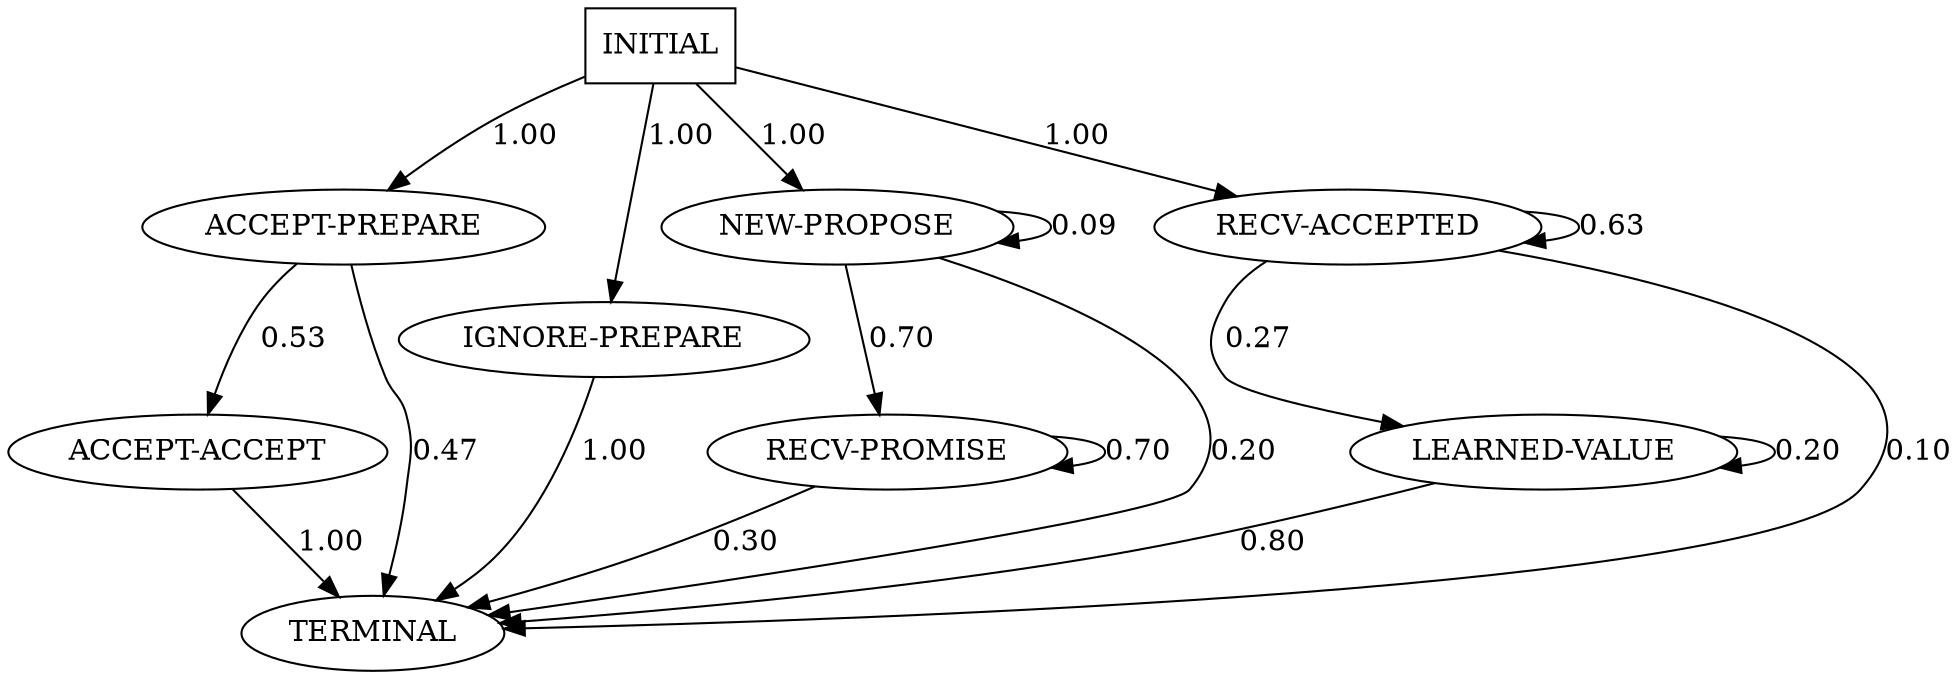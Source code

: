 digraph {
  0 [label="INITIAL",shape=box];
  1 [label="ACCEPT-PREPARE"];
  2 [label="IGNORE-PREPARE"];
  3 [label="NEW-PROPOSE"];
  4 [label="RECV-ACCEPTED"];
  5 [label="ACCEPT-ACCEPT"];
  6 [label="LEARNED-VALUE"];
  7 [label="RECV-PROMISE"];
  8 [label="TERMINAL"];
0->3 [label="1.00", weight="1.00",];
0->1 [label="1.00", weight="1.00",];
0->4 [label="1.00", weight="1.00",];
0->2 [label="1.00", weight="1.00",];
1->5 [label="0.53", weight="0.53",];
1->8 [label="0.47", weight="0.47",];
2->8 [label="1.00", weight="1.00",];
3->7 [label="0.70", weight="0.70",];
3->3 [label="0.09", weight="0.09",];
3->8 [label="0.20", weight="0.20",];
4->4 [label="0.63", weight="0.63",];
4->6 [label="0.27", weight="0.27",];
4->8 [label="0.10", weight="0.10",];
5->8 [label="1.00", weight="1.00",];
6->8 [label="0.80", weight="0.80",];
6->6 [label="0.20", weight="0.20",];
7->7 [label="0.70", weight="0.70",];
7->8 [label="0.30", weight="0.30",];
} // digraph
